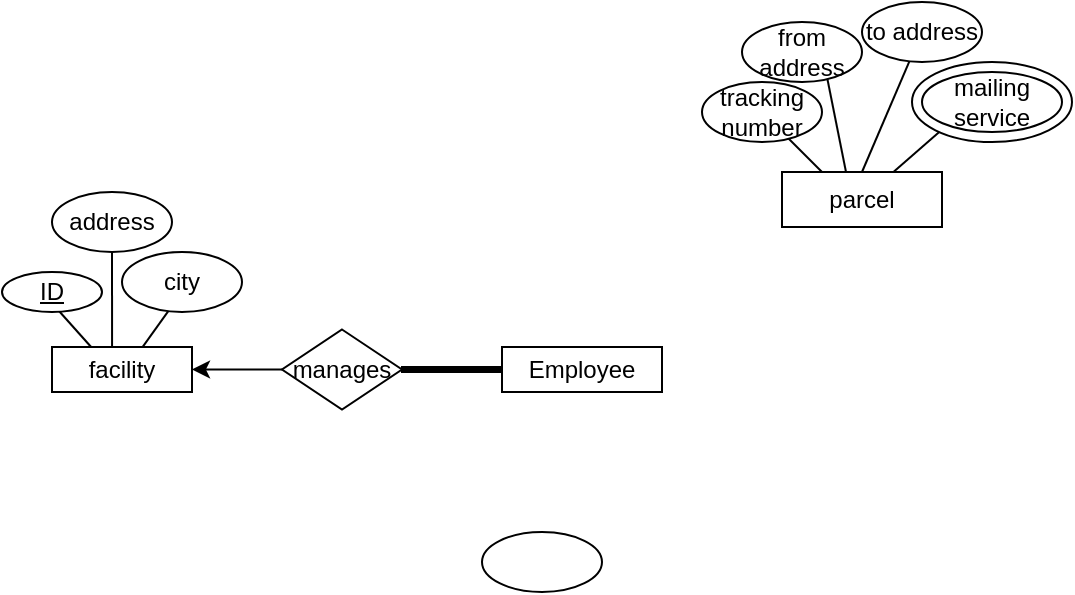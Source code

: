 <mxfile version="22.1.21" type="github">
  <diagram id="R2lEEEUBdFMjLlhIrx00" name="Page-1">
    <mxGraphModel dx="664" dy="1923" grid="1" gridSize="10" guides="1" tooltips="1" connect="1" arrows="1" fold="1" page="1" pageScale="1" pageWidth="850" pageHeight="1100" math="0" shadow="0" extFonts="Permanent Marker^https://fonts.googleapis.com/css?family=Permanent+Marker">
      <root>
        <mxCell id="0" />
        <mxCell id="1" parent="0" />
        <mxCell id="YEW_lpGFMfUZtuyLqXXi-4" style="rounded=0;orthogonalLoop=1;jettySize=auto;html=1;elbow=vertical;exitX=0.286;exitY=0.022;exitDx=0;exitDy=0;exitPerimeter=0;" parent="1" source="YEW_lpGFMfUZtuyLqXXi-46" edge="1">
          <mxGeometry relative="1" as="geometry">
            <mxPoint x="50" y="-790" as="targetPoint" />
            <mxPoint x="73" y="-762" as="sourcePoint" />
          </mxGeometry>
        </mxCell>
        <mxCell id="YEW_lpGFMfUZtuyLqXXi-7" style="edgeStyle=none;rounded=0;orthogonalLoop=1;jettySize=auto;html=1;exitX=0.75;exitY=0;exitDx=0;exitDy=0;" parent="1" edge="1">
          <mxGeometry relative="1" as="geometry">
            <mxPoint x="290" y="-870" as="sourcePoint" />
            <mxPoint x="290" y="-870" as="targetPoint" />
          </mxGeometry>
        </mxCell>
        <mxCell id="YEW_lpGFMfUZtuyLqXXi-17" style="edgeStyle=none;rounded=0;orthogonalLoop=1;jettySize=auto;html=1;exitX=0.429;exitY=0.111;exitDx=0;exitDy=0;exitPerimeter=0;" parent="1" source="YEW_lpGFMfUZtuyLqXXi-46" edge="1">
          <mxGeometry relative="1" as="geometry">
            <mxPoint x="85" y="-820" as="targetPoint" />
            <mxPoint x="90" y="-762.5" as="sourcePoint" />
          </mxGeometry>
        </mxCell>
        <mxCell id="YEW_lpGFMfUZtuyLqXXi-18" style="edgeStyle=none;rounded=0;orthogonalLoop=1;jettySize=auto;html=1;exitX=0.635;exitY=0.051;exitDx=0;exitDy=0;exitPerimeter=0;" parent="1" source="YEW_lpGFMfUZtuyLqXXi-46" edge="1">
          <mxGeometry relative="1" as="geometry">
            <mxPoint x="120" y="-790" as="targetPoint" />
            <mxPoint x="107.5" y="-762.5" as="sourcePoint" />
          </mxGeometry>
        </mxCell>
        <mxCell id="YEW_lpGFMfUZtuyLqXXi-9" style="edgeStyle=none;rounded=0;orthogonalLoop=1;jettySize=auto;html=1;exitX=0.5;exitY=0;exitDx=0;exitDy=0;" parent="1" edge="1">
          <mxGeometry relative="1" as="geometry">
            <mxPoint x="260" y="-870" as="sourcePoint" />
            <mxPoint x="260" y="-870" as="targetPoint" />
          </mxGeometry>
        </mxCell>
        <mxCell id="YEW_lpGFMfUZtuyLqXXi-10" value="&lt;u&gt;ID&lt;/u&gt;" style="ellipse;whiteSpace=wrap;html=1;" parent="1" vertex="1">
          <mxGeometry x="30" y="-800" width="50" height="20" as="geometry" />
        </mxCell>
        <mxCell id="YEW_lpGFMfUZtuyLqXXi-15" style="edgeStyle=none;rounded=0;orthogonalLoop=1;jettySize=auto;html=1;entryX=1;entryY=0.5;entryDx=0;entryDy=0;" parent="1" source="YEW_lpGFMfUZtuyLqXXi-10" target="YEW_lpGFMfUZtuyLqXXi-10" edge="1">
          <mxGeometry relative="1" as="geometry" />
        </mxCell>
        <mxCell id="YEW_lpGFMfUZtuyLqXXi-19" value="city" style="ellipse;whiteSpace=wrap;html=1;" parent="1" vertex="1">
          <mxGeometry x="90" y="-810" width="60" height="30" as="geometry" />
        </mxCell>
        <mxCell id="YEW_lpGFMfUZtuyLqXXi-20" value="address" style="ellipse;whiteSpace=wrap;html=1;" parent="1" vertex="1">
          <mxGeometry x="55" y="-840" width="60" height="30" as="geometry" />
        </mxCell>
        <mxCell id="YEW_lpGFMfUZtuyLqXXi-25" value="" style="whiteSpace=fill;html=1;fillColor=#000000;strokeColor=#000000;" parent="1" vertex="1">
          <mxGeometry x="230" y="-752.5" width="50" height="2.5" as="geometry" />
        </mxCell>
        <mxCell id="YEW_lpGFMfUZtuyLqXXi-30" style="edgeStyle=none;rounded=0;orthogonalLoop=1;jettySize=auto;html=1;exitX=0.5;exitY=0;exitDx=0;exitDy=0;" parent="1" source="YEW_lpGFMfUZtuyLqXXi-25" target="YEW_lpGFMfUZtuyLqXXi-25" edge="1">
          <mxGeometry relative="1" as="geometry" />
        </mxCell>
        <mxCell id="YEW_lpGFMfUZtuyLqXXi-31" value="Employee" style="whiteSpace=wrap;html=1;" parent="1" vertex="1">
          <mxGeometry x="280" y="-762.5" width="80" height="22.5" as="geometry" />
        </mxCell>
        <mxCell id="YEW_lpGFMfUZtuyLqXXi-35" style="edgeStyle=none;rounded=0;orthogonalLoop=1;jettySize=auto;html=1;exitX=1;exitY=0.5;exitDx=0;exitDy=0;" parent="1" source="YEW_lpGFMfUZtuyLqXXi-23" edge="1">
          <mxGeometry relative="1" as="geometry">
            <mxPoint x="200" y="-751" as="targetPoint" />
          </mxGeometry>
        </mxCell>
        <mxCell id="YEW_lpGFMfUZtuyLqXXi-45" style="edgeStyle=none;rounded=0;orthogonalLoop=1;jettySize=auto;html=1;exitX=0;exitY=0.5;exitDx=0;exitDy=0;entryX=1;entryY=0.5;entryDx=0;entryDy=0;" parent="1" source="YEW_lpGFMfUZtuyLqXXi-23" target="YEW_lpGFMfUZtuyLqXXi-46" edge="1">
          <mxGeometry relative="1" as="geometry">
            <mxPoint x="140" y="-751" as="targetPoint" />
          </mxGeometry>
        </mxCell>
        <mxCell id="YEW_lpGFMfUZtuyLqXXi-23" value="manages" style="rhombus;whiteSpace=wrap;html=1;" parent="1" vertex="1">
          <mxGeometry x="170" y="-771.25" width="60" height="40" as="geometry" />
        </mxCell>
        <mxCell id="YEW_lpGFMfUZtuyLqXXi-46" value="facility" style="whiteSpace=wrap;html=1;" parent="1" vertex="1">
          <mxGeometry x="55" y="-762.5" width="70" height="22.5" as="geometry" />
        </mxCell>
        <mxCell id="YEW_lpGFMfUZtuyLqXXi-50" style="edgeStyle=none;rounded=0;orthogonalLoop=1;jettySize=auto;html=1;" parent="1" source="YEW_lpGFMfUZtuyLqXXi-47" edge="1">
          <mxGeometry relative="1" as="geometry">
            <mxPoint x="510" y="-880" as="targetPoint" />
          </mxGeometry>
        </mxCell>
        <mxCell id="FE9auvhifzYaeZrekB-4-1" style="edgeStyle=none;rounded=0;orthogonalLoop=1;jettySize=auto;html=1;exitX=0.25;exitY=0;exitDx=0;exitDy=0;" edge="1" parent="1" source="YEW_lpGFMfUZtuyLqXXi-47">
          <mxGeometry relative="1" as="geometry">
            <mxPoint x="410" y="-880" as="targetPoint" />
          </mxGeometry>
        </mxCell>
        <mxCell id="FE9auvhifzYaeZrekB-4-6" style="edgeStyle=none;rounded=0;orthogonalLoop=1;jettySize=auto;html=1;exitX=0.4;exitY=0;exitDx=0;exitDy=0;exitPerimeter=0;" edge="1" parent="1" source="YEW_lpGFMfUZtuyLqXXi-47">
          <mxGeometry relative="1" as="geometry">
            <mxPoint x="440" y="-910" as="targetPoint" />
            <mxPoint x="450" y="-860" as="sourcePoint" />
          </mxGeometry>
        </mxCell>
        <mxCell id="FE9auvhifzYaeZrekB-4-7" style="edgeStyle=none;rounded=0;orthogonalLoop=1;jettySize=auto;html=1;exitX=0.5;exitY=0;exitDx=0;exitDy=0;" edge="1" parent="1" source="YEW_lpGFMfUZtuyLqXXi-47">
          <mxGeometry relative="1" as="geometry">
            <mxPoint x="490" y="-920" as="targetPoint" />
          </mxGeometry>
        </mxCell>
        <mxCell id="YEW_lpGFMfUZtuyLqXXi-47" value="parcel" style="whiteSpace=wrap;html=1;" parent="1" vertex="1">
          <mxGeometry x="420" y="-850" width="80" height="27.5" as="geometry" />
        </mxCell>
        <mxCell id="YEW_lpGFMfUZtuyLqXXi-52" value="" style="ellipse;whiteSpace=wrap;html=1;" parent="1" vertex="1">
          <mxGeometry x="485" y="-905" width="80" height="40" as="geometry" />
        </mxCell>
        <mxCell id="YEW_lpGFMfUZtuyLqXXi-53" value="mailing service" style="ellipse;whiteSpace=wrap;html=1;" parent="1" vertex="1">
          <mxGeometry x="490" y="-900" width="70" height="30" as="geometry" />
        </mxCell>
        <mxCell id="FE9auvhifzYaeZrekB-4-2" value="" style="ellipse;whiteSpace=wrap;html=1;" vertex="1" parent="1">
          <mxGeometry x="270" y="-670" width="60" height="30" as="geometry" />
        </mxCell>
        <mxCell id="FE9auvhifzYaeZrekB-4-3" value="to address" style="ellipse;whiteSpace=wrap;html=1;" vertex="1" parent="1">
          <mxGeometry x="460" y="-935" width="60" height="30" as="geometry" />
        </mxCell>
        <mxCell id="FE9auvhifzYaeZrekB-4-4" value="from address" style="ellipse;whiteSpace=wrap;html=1;" vertex="1" parent="1">
          <mxGeometry x="400" y="-925" width="60" height="30" as="geometry" />
        </mxCell>
        <mxCell id="FE9auvhifzYaeZrekB-4-5" value="tracking number" style="ellipse;whiteSpace=wrap;html=1;" vertex="1" parent="1">
          <mxGeometry x="380" y="-895" width="60" height="30" as="geometry" />
        </mxCell>
      </root>
    </mxGraphModel>
  </diagram>
</mxfile>
